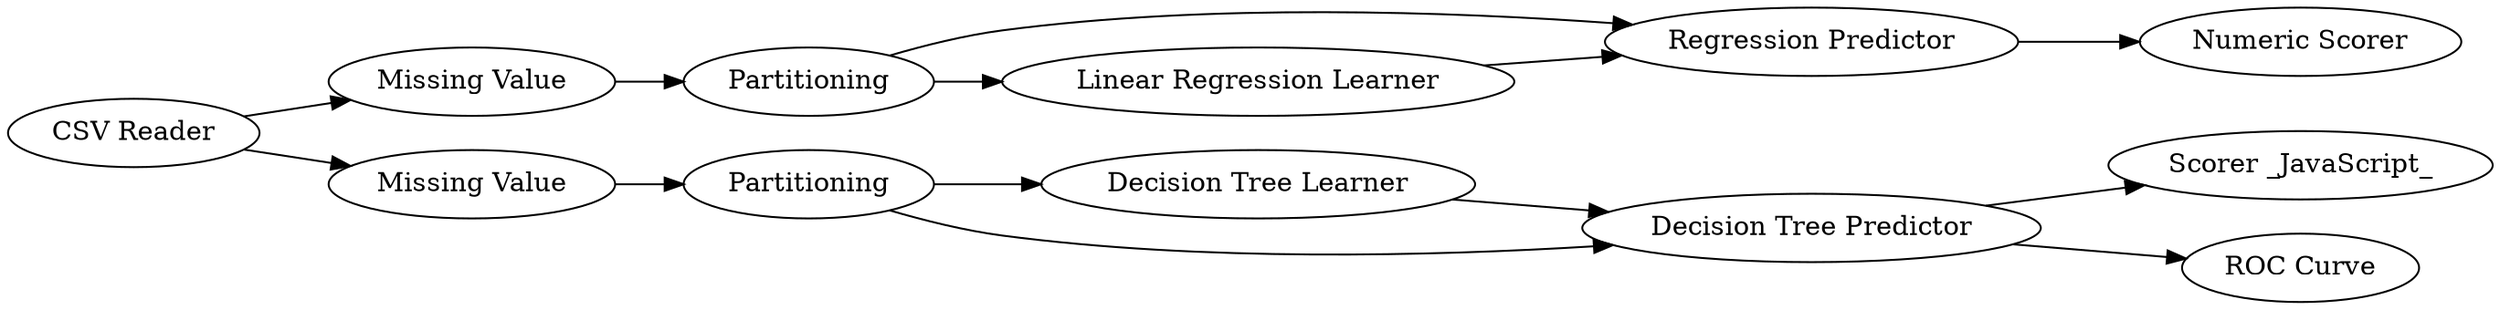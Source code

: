 digraph {
	13 -> 15
	20 -> 21
	21 -> 23
	39 -> 11
	21 -> 24
	15 -> 16
	13 -> 14
	39 -> 40
	41 -> 20
	14 -> 15
	40 -> 41
	41 -> 21
	11 -> 13
	39 [label="CSV Reader"]
	16 [label="Numeric Scorer"]
	24 [label="ROC Curve"]
	13 [label=Partitioning]
	20 [label="Decision Tree Learner"]
	41 [label=Partitioning]
	11 [label="Missing Value"]
	21 [label="Decision Tree Predictor"]
	23 [label="Scorer _JavaScript_"]
	15 [label="Regression Predictor"]
	40 [label="Missing Value"]
	14 [label="Linear Regression Learner"]
	rankdir=LR
}
